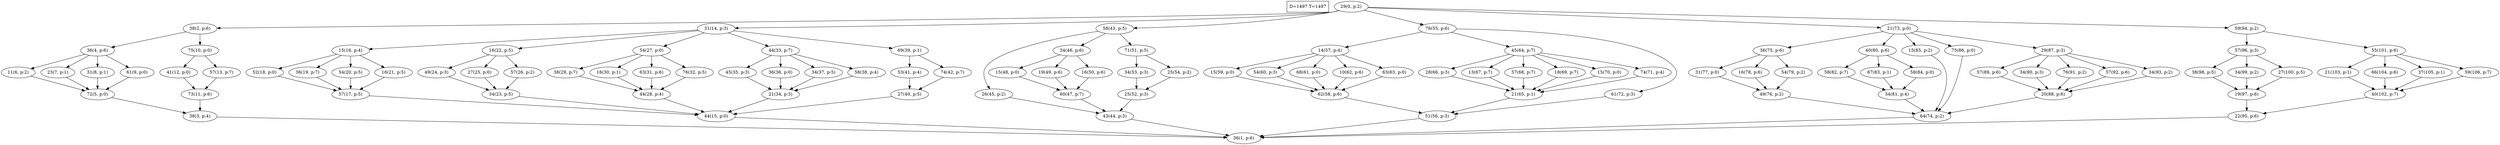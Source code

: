 digraph Task {
i [shape=box, label="D=1497 T=1497"]; 
0 [label="29(0, p:2)"];
1 [label="36(1, p:6)"];
2 [label="38(2, p:6)"];
3 [label="38(3, p:4)"];
4 [label="36(4, p:6)"];
5 [label="72(5, p:0)"];
6 [label="11(6, p:2)"];
7 [label="23(7, p:1)"];
8 [label="31(8, p:1)"];
9 [label="61(9, p:0)"];
10 [label="75(10, p:0)"];
11 [label="73(11, p:6)"];
12 [label="41(12, p:0)"];
13 [label="57(13, p:7)"];
14 [label="31(14, p:3)"];
15 [label="44(15, p:0)"];
16 [label="15(16, p:4)"];
17 [label="57(17, p:5)"];
18 [label="52(18, p:0)"];
19 [label="36(19, p:7)"];
20 [label="54(20, p:5)"];
21 [label="16(21, p:5)"];
22 [label="16(22, p:5)"];
23 [label="34(23, p:5)"];
24 [label="49(24, p:3)"];
25 [label="27(25, p:0)"];
26 [label="57(26, p:2)"];
27 [label="54(27, p:0)"];
28 [label="44(28, p:4)"];
29 [label="38(29, p:7)"];
30 [label="16(30, p:1)"];
31 [label="63(31, p:6)"];
32 [label="76(32, p:5)"];
33 [label="44(33, p:7)"];
34 [label="21(34, p:3)"];
35 [label="45(35, p:3)"];
36 [label="36(36, p:0)"];
37 [label="34(37, p:5)"];
38 [label="58(38, p:4)"];
39 [label="69(39, p:1)"];
40 [label="27(40, p:5)"];
41 [label="53(41, p:4)"];
42 [label="74(42, p:7)"];
43 [label="58(43, p:5)"];
44 [label="43(44, p:3)"];
45 [label="26(45, p:2)"];
46 [label="34(46, p:6)"];
47 [label="60(47, p:7)"];
48 [label="15(48, p:0)"];
49 [label="19(49, p:6)"];
50 [label="16(50, p:6)"];
51 [label="71(51, p:5)"];
52 [label="25(52, p:3)"];
53 [label="34(53, p:3)"];
54 [label="25(54, p:2)"];
55 [label="76(55, p:6)"];
56 [label="51(56, p:3)"];
57 [label="14(57, p:4)"];
58 [label="62(58, p:6)"];
59 [label="15(59, p:0)"];
60 [label="54(60, p:3)"];
61 [label="68(61, p:0)"];
62 [label="10(62, p:6)"];
63 [label="63(63, p:0)"];
64 [label="45(64, p:7)"];
65 [label="21(65, p:1)"];
66 [label="28(66, p:3)"];
67 [label="13(67, p:7)"];
68 [label="57(68, p:7)"];
69 [label="18(69, p:7)"];
70 [label="15(70, p:0)"];
71 [label="74(71, p:4)"];
72 [label="61(72, p:3)"];
73 [label="21(73, p:0)"];
74 [label="64(74, p:2)"];
75 [label="36(75, p:6)"];
76 [label="49(76, p:2)"];
77 [label="31(77, p:0)"];
78 [label="16(78, p:6)"];
79 [label="54(79, p:2)"];
80 [label="40(80, p:6)"];
81 [label="34(81, p:4)"];
82 [label="58(82, p:7)"];
83 [label="67(83, p:1)"];
84 [label="58(84, p:0)"];
85 [label="15(85, p:2)"];
86 [label="75(86, p:0)"];
87 [label="29(87, p:3)"];
88 [label="20(88, p:6)"];
89 [label="57(89, p:6)"];
90 [label="34(90, p:3)"];
91 [label="76(91, p:2)"];
92 [label="57(92, p:6)"];
93 [label="34(93, p:2)"];
94 [label="59(94, p:2)"];
95 [label="22(95, p:6)"];
96 [label="57(96, p:3)"];
97 [label="19(97, p:6)"];
98 [label="38(98, p:5)"];
99 [label="34(99, p:2)"];
100 [label="27(100, p:5)"];
101 [label="55(101, p:6)"];
102 [label="40(102, p:7)"];
103 [label="21(103, p:1)"];
104 [label="66(104, p:6)"];
105 [label="37(105, p:1)"];
106 [label="59(106, p:7)"];
0 -> 2;
0 -> 14;
0 -> 43;
0 -> 55;
0 -> 73;
0 -> 94;
2 -> 4;
2 -> 10;
3 -> 1;
4 -> 6;
4 -> 7;
4 -> 8;
4 -> 9;
5 -> 3;
6 -> 5;
7 -> 5;
8 -> 5;
9 -> 5;
10 -> 12;
10 -> 13;
11 -> 3;
12 -> 11;
13 -> 11;
14 -> 16;
14 -> 22;
14 -> 27;
14 -> 33;
14 -> 39;
15 -> 1;
16 -> 18;
16 -> 19;
16 -> 20;
16 -> 21;
17 -> 15;
18 -> 17;
19 -> 17;
20 -> 17;
21 -> 17;
22 -> 24;
22 -> 25;
22 -> 26;
23 -> 15;
24 -> 23;
25 -> 23;
26 -> 23;
27 -> 29;
27 -> 30;
27 -> 31;
27 -> 32;
28 -> 15;
29 -> 28;
30 -> 28;
31 -> 28;
32 -> 28;
33 -> 35;
33 -> 36;
33 -> 37;
33 -> 38;
34 -> 15;
35 -> 34;
36 -> 34;
37 -> 34;
38 -> 34;
39 -> 41;
39 -> 42;
40 -> 15;
41 -> 40;
42 -> 40;
43 -> 45;
43 -> 46;
43 -> 51;
44 -> 1;
45 -> 44;
46 -> 48;
46 -> 49;
46 -> 50;
47 -> 44;
48 -> 47;
49 -> 47;
50 -> 47;
51 -> 53;
51 -> 54;
52 -> 44;
53 -> 52;
54 -> 52;
55 -> 57;
55 -> 64;
55 -> 72;
56 -> 1;
57 -> 59;
57 -> 60;
57 -> 61;
57 -> 62;
57 -> 63;
58 -> 56;
59 -> 58;
60 -> 58;
61 -> 58;
62 -> 58;
63 -> 58;
64 -> 66;
64 -> 67;
64 -> 68;
64 -> 69;
64 -> 70;
64 -> 71;
65 -> 56;
66 -> 65;
67 -> 65;
68 -> 65;
69 -> 65;
70 -> 65;
71 -> 65;
72 -> 56;
73 -> 75;
73 -> 80;
73 -> 85;
73 -> 86;
73 -> 87;
74 -> 1;
75 -> 77;
75 -> 78;
75 -> 79;
76 -> 74;
77 -> 76;
78 -> 76;
79 -> 76;
80 -> 82;
80 -> 83;
80 -> 84;
81 -> 74;
82 -> 81;
83 -> 81;
84 -> 81;
85 -> 74;
86 -> 74;
87 -> 89;
87 -> 90;
87 -> 91;
87 -> 92;
87 -> 93;
88 -> 74;
89 -> 88;
90 -> 88;
91 -> 88;
92 -> 88;
93 -> 88;
94 -> 96;
94 -> 101;
95 -> 1;
96 -> 98;
96 -> 99;
96 -> 100;
97 -> 95;
98 -> 97;
99 -> 97;
100 -> 97;
101 -> 103;
101 -> 104;
101 -> 105;
101 -> 106;
102 -> 95;
103 -> 102;
104 -> 102;
105 -> 102;
106 -> 102;
}